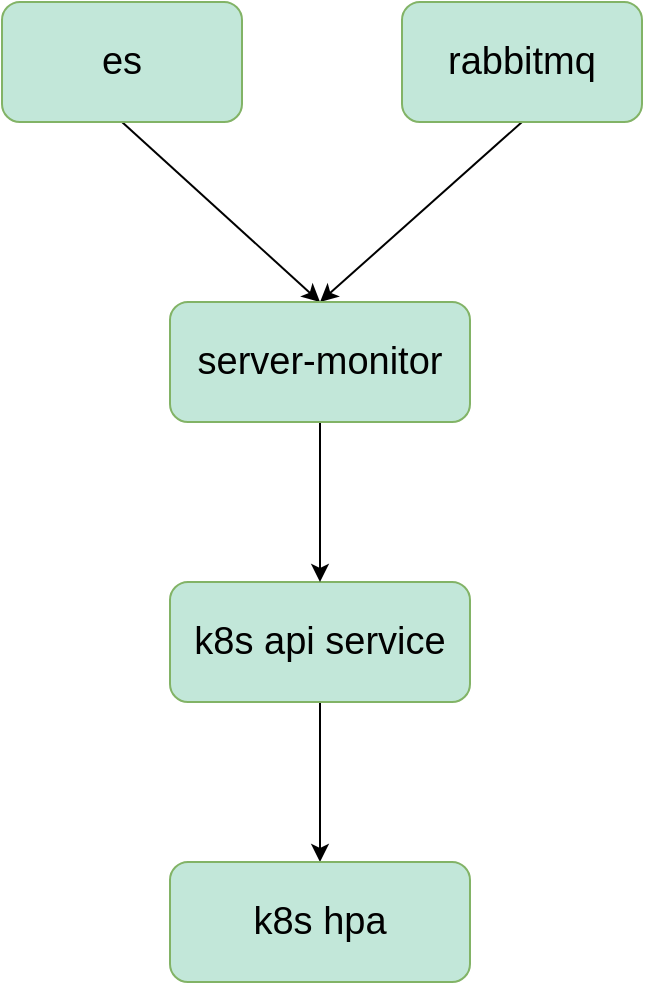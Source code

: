 <mxfile version="15.8.6" type="github">
  <diagram id="X7zb9aCmdlLVs0uHJmGa" name="Page-1">
    <mxGraphModel dx="1422" dy="794" grid="1" gridSize="10" guides="1" tooltips="1" connect="1" arrows="1" fold="1" page="1" pageScale="1" pageWidth="827" pageHeight="1169" math="0" shadow="0">
      <root>
        <mxCell id="0" />
        <mxCell id="1" parent="0" />
        <mxCell id="bWpoGC3Iy2fbvq0U2B1x-6" style="rounded=0;orthogonalLoop=1;jettySize=auto;html=1;exitX=0.5;exitY=1;exitDx=0;exitDy=0;entryX=0.5;entryY=0;entryDx=0;entryDy=0;" edge="1" parent="1" target="bWpoGC3Iy2fbvq0U2B1x-12">
          <mxGeometry relative="1" as="geometry">
            <mxPoint x="340" y="350" as="sourcePoint" />
            <mxPoint x="430" y="480" as="targetPoint" />
          </mxGeometry>
        </mxCell>
        <mxCell id="bWpoGC3Iy2fbvq0U2B1x-7" style="rounded=0;orthogonalLoop=1;jettySize=auto;html=1;exitX=0.5;exitY=1;exitDx=0;exitDy=0;entryX=0.5;entryY=0;entryDx=0;entryDy=0;" edge="1" parent="1" source="bWpoGC3Iy2fbvq0U2B1x-2" target="bWpoGC3Iy2fbvq0U2B1x-12">
          <mxGeometry relative="1" as="geometry">
            <mxPoint x="430" y="470" as="targetPoint" />
          </mxGeometry>
        </mxCell>
        <mxCell id="bWpoGC3Iy2fbvq0U2B1x-2" value="rabbitmq" style="rounded=1;whiteSpace=wrap;html=1;strokeColor=#82b366;fillColor=#C2E7D9;fontFamily=Helvetica;fontSize=19;" vertex="1" parent="1">
          <mxGeometry x="480" y="290" width="120" height="60" as="geometry" />
        </mxCell>
        <mxCell id="bWpoGC3Iy2fbvq0U2B1x-14" style="edgeStyle=none;rounded=0;orthogonalLoop=1;jettySize=auto;html=1;exitX=0.5;exitY=1;exitDx=0;exitDy=0;entryX=0.5;entryY=0;entryDx=0;entryDy=0;" edge="1" parent="1" source="bWpoGC3Iy2fbvq0U2B1x-4" target="bWpoGC3Iy2fbvq0U2B1x-11">
          <mxGeometry relative="1" as="geometry" />
        </mxCell>
        <mxCell id="bWpoGC3Iy2fbvq0U2B1x-4" value="k8s api service" style="rounded=1;whiteSpace=wrap;html=1;strokeColor=#82b366;fillColor=#C2E7D9;fontFamily=Helvetica;fontSize=19;" vertex="1" parent="1">
          <mxGeometry x="364" y="580" width="150" height="60" as="geometry" />
        </mxCell>
        <mxCell id="bWpoGC3Iy2fbvq0U2B1x-11" value="k8s hpa" style="rounded=1;whiteSpace=wrap;html=1;strokeColor=#82b366;fillColor=#C2E7D9;fontFamily=Helvetica;fontSize=19;" vertex="1" parent="1">
          <mxGeometry x="364" y="720" width="150" height="60" as="geometry" />
        </mxCell>
        <mxCell id="bWpoGC3Iy2fbvq0U2B1x-13" style="edgeStyle=none;rounded=0;orthogonalLoop=1;jettySize=auto;html=1;exitX=0.5;exitY=1;exitDx=0;exitDy=0;" edge="1" parent="1" source="bWpoGC3Iy2fbvq0U2B1x-12" target="bWpoGC3Iy2fbvq0U2B1x-4">
          <mxGeometry relative="1" as="geometry" />
        </mxCell>
        <mxCell id="bWpoGC3Iy2fbvq0U2B1x-12" value="server-monitor" style="rounded=1;whiteSpace=wrap;html=1;strokeColor=#82b366;fillColor=#C2E7D9;fontFamily=Helvetica;fontSize=19;" vertex="1" parent="1">
          <mxGeometry x="364" y="440" width="150" height="60" as="geometry" />
        </mxCell>
        <mxCell id="bWpoGC3Iy2fbvq0U2B1x-15" value="es" style="rounded=1;whiteSpace=wrap;html=1;strokeColor=#82b366;fillColor=#C2E7D9;fontFamily=Helvetica;fontSize=19;" vertex="1" parent="1">
          <mxGeometry x="280" y="290" width="120" height="60" as="geometry" />
        </mxCell>
      </root>
    </mxGraphModel>
  </diagram>
</mxfile>
